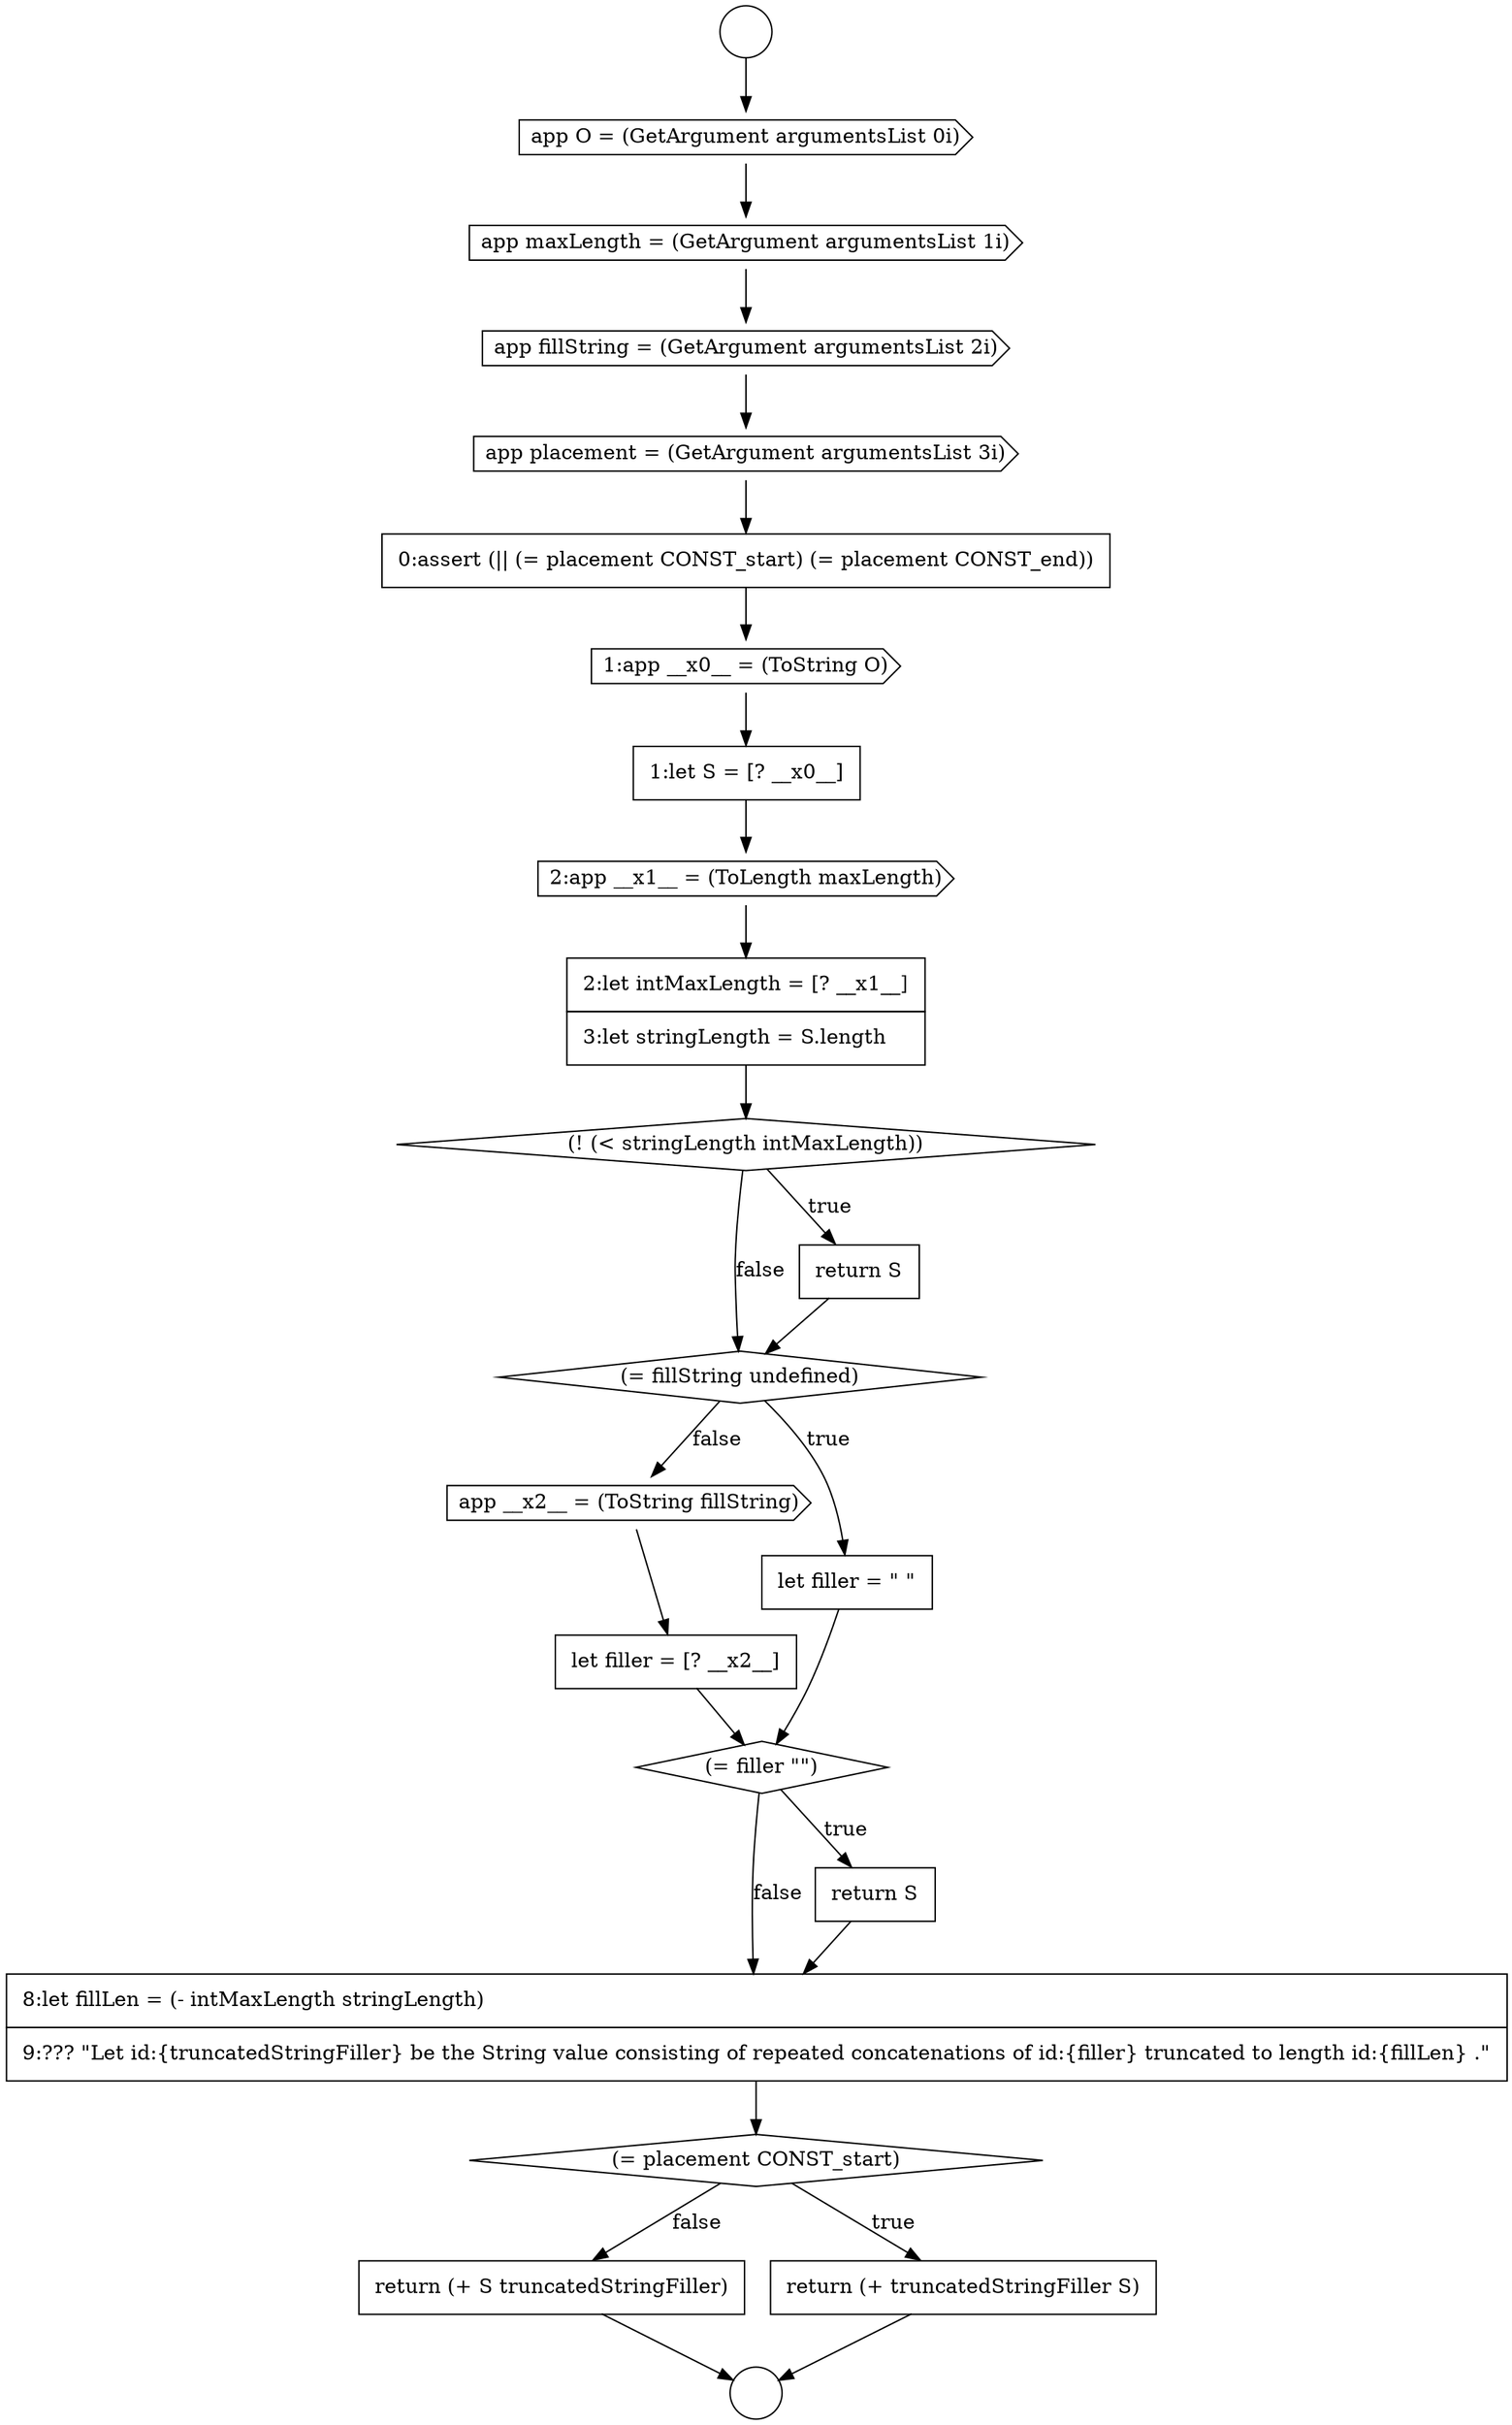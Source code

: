 digraph {
  node13854 [shape=none, margin=0, label=<<font color="black">
    <table border="0" cellborder="1" cellspacing="0" cellpadding="10">
      <tr><td align="left">8:let fillLen = (- intMaxLength stringLength)</td></tr>
      <tr><td align="left">9:??? &quot;Let id:{truncatedStringFiller} be the String value consisting of repeated concatenations of id:{filler} truncated to length id:{fillLen} .&quot;</td></tr>
    </table>
  </font>> color="black" fillcolor="white" style=filled]
  node13845 [shape=none, margin=0, label=<<font color="black">
    <table border="0" cellborder="1" cellspacing="0" cellpadding="10">
      <tr><td align="left">2:let intMaxLength = [? __x1__]</td></tr>
      <tr><td align="left">3:let stringLength = S.length</td></tr>
    </table>
  </font>> color="black" fillcolor="white" style=filled]
  node13841 [shape=none, margin=0, label=<<font color="black">
    <table border="0" cellborder="1" cellspacing="0" cellpadding="10">
      <tr><td align="left">0:assert (|| (= placement CONST_start) (= placement CONST_end))</td></tr>
    </table>
  </font>> color="black" fillcolor="white" style=filled]
  node13838 [shape=cds, label=<<font color="black">app maxLength = (GetArgument argumentsList 1i)</font>> color="black" fillcolor="white" style=filled]
  node13848 [shape=diamond, label=<<font color="black">(= fillString undefined)</font>> color="black" fillcolor="white" style=filled]
  node13850 [shape=cds, label=<<font color="black">app __x2__ = (ToString fillString)</font>> color="black" fillcolor="white" style=filled]
  node13839 [shape=cds, label=<<font color="black">app fillString = (GetArgument argumentsList 2i)</font>> color="black" fillcolor="white" style=filled]
  node13844 [shape=cds, label=<<font color="black">2:app __x1__ = (ToLength maxLength)</font>> color="black" fillcolor="white" style=filled]
  node13849 [shape=none, margin=0, label=<<font color="black">
    <table border="0" cellborder="1" cellspacing="0" cellpadding="10">
      <tr><td align="left">let filler = &quot; &quot;</td></tr>
    </table>
  </font>> color="black" fillcolor="white" style=filled]
  node13847 [shape=none, margin=0, label=<<font color="black">
    <table border="0" cellborder="1" cellspacing="0" cellpadding="10">
      <tr><td align="left">return S</td></tr>
    </table>
  </font>> color="black" fillcolor="white" style=filled]
  node13840 [shape=cds, label=<<font color="black">app placement = (GetArgument argumentsList 3i)</font>> color="black" fillcolor="white" style=filled]
  node13852 [shape=diamond, label=<<font color="black">(= filler &quot;&quot;)</font>> color="black" fillcolor="white" style=filled]
  node13843 [shape=none, margin=0, label=<<font color="black">
    <table border="0" cellborder="1" cellspacing="0" cellpadding="10">
      <tr><td align="left">1:let S = [? __x0__]</td></tr>
    </table>
  </font>> color="black" fillcolor="white" style=filled]
  node13842 [shape=cds, label=<<font color="black">1:app __x0__ = (ToString O)</font>> color="black" fillcolor="white" style=filled]
  node13837 [shape=cds, label=<<font color="black">app O = (GetArgument argumentsList 0i)</font>> color="black" fillcolor="white" style=filled]
  node13835 [shape=circle label=" " color="black" fillcolor="white" style=filled]
  node13853 [shape=none, margin=0, label=<<font color="black">
    <table border="0" cellborder="1" cellspacing="0" cellpadding="10">
      <tr><td align="left">return S</td></tr>
    </table>
  </font>> color="black" fillcolor="white" style=filled]
  node13851 [shape=none, margin=0, label=<<font color="black">
    <table border="0" cellborder="1" cellspacing="0" cellpadding="10">
      <tr><td align="left">let filler = [? __x2__]</td></tr>
    </table>
  </font>> color="black" fillcolor="white" style=filled]
  node13836 [shape=circle label=" " color="black" fillcolor="white" style=filled]
  node13857 [shape=none, margin=0, label=<<font color="black">
    <table border="0" cellborder="1" cellspacing="0" cellpadding="10">
      <tr><td align="left">return (+ S truncatedStringFiller)</td></tr>
    </table>
  </font>> color="black" fillcolor="white" style=filled]
  node13856 [shape=none, margin=0, label=<<font color="black">
    <table border="0" cellborder="1" cellspacing="0" cellpadding="10">
      <tr><td align="left">return (+ truncatedStringFiller S)</td></tr>
    </table>
  </font>> color="black" fillcolor="white" style=filled]
  node13846 [shape=diamond, label=<<font color="black">(! (&lt; stringLength intMaxLength))</font>> color="black" fillcolor="white" style=filled]
  node13855 [shape=diamond, label=<<font color="black">(= placement CONST_start)</font>> color="black" fillcolor="white" style=filled]
  node13857 -> node13836 [ color="black"]
  node13841 -> node13842 [ color="black"]
  node13854 -> node13855 [ color="black"]
  node13849 -> node13852 [ color="black"]
  node13852 -> node13853 [label=<<font color="black">true</font>> color="black"]
  node13852 -> node13854 [label=<<font color="black">false</font>> color="black"]
  node13850 -> node13851 [ color="black"]
  node13838 -> node13839 [ color="black"]
  node13851 -> node13852 [ color="black"]
  node13837 -> node13838 [ color="black"]
  node13839 -> node13840 [ color="black"]
  node13840 -> node13841 [ color="black"]
  node13856 -> node13836 [ color="black"]
  node13846 -> node13847 [label=<<font color="black">true</font>> color="black"]
  node13846 -> node13848 [label=<<font color="black">false</font>> color="black"]
  node13845 -> node13846 [ color="black"]
  node13844 -> node13845 [ color="black"]
  node13848 -> node13849 [label=<<font color="black">true</font>> color="black"]
  node13848 -> node13850 [label=<<font color="black">false</font>> color="black"]
  node13842 -> node13843 [ color="black"]
  node13835 -> node13837 [ color="black"]
  node13855 -> node13856 [label=<<font color="black">true</font>> color="black"]
  node13855 -> node13857 [label=<<font color="black">false</font>> color="black"]
  node13843 -> node13844 [ color="black"]
  node13853 -> node13854 [ color="black"]
  node13847 -> node13848 [ color="black"]
}
